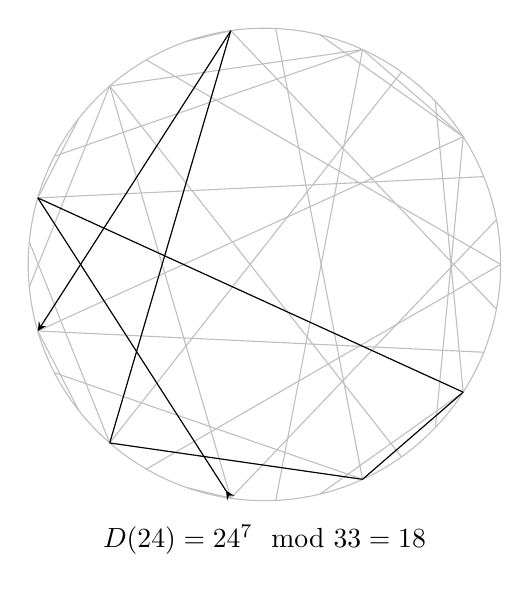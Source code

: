 \draw[thin,color=lightgray](2.946,0.568)to(-0.427,-2.969);\draw[thin,color=lightgray](2.785,1.115)to(-2.878,0.845);\draw[thin,color=lightgray](2.524,1.622)to(1.246,2.729);\draw[thin,color=lightgray](2.171,2.07)to(2.524,-1.622);\draw[thin,color=lightgray](1.74,2.444)to(-1.965,-2.267);\draw[thin,color=lightgray](1.246,2.729)to(-1.965,2.267);\draw[thin,color=lightgray](0.707,2.915)to(2.524,1.622);\draw[thin,color=lightgray](0.143,2.997)to(1.246,-2.729);\draw[thin,color=lightgray](-0.427,2.969)to(-2.878,-0.845);\draw[thin,color=lightgray](-0.981,2.835)to(-0.427,2.969);\draw[thin,color=lightgray](-1.5,2.598)to(3.0,0.0);\draw[thin,color=lightgray](-1.965,2.267)to(-0.427,-2.969);\draw[thin,color=lightgray](-2.358,1.854)to(-2.878,0.845);\draw[thin,color=lightgray](-2.667,1.375)to(1.246,2.729);\draw[thin,color=lightgray](-2.878,0.845)to(2.524,-1.622);\draw[thin,color=lightgray](-2.986,0.285)to(-1.965,-2.267);\draw[thin,color=lightgray](-2.986,-0.285)to(-1.965,2.267);\draw[thin,color=lightgray](-2.878,-0.845)to(2.524,1.622);\draw[thin,color=lightgray](-2.667,-1.375)to(1.246,-2.729);\draw[thin,color=lightgray](-2.358,-1.854)to(-2.878,-0.845);\draw[thin,color=lightgray](-1.965,-2.267)to(-0.427,2.969);\draw[thin,color=lightgray](-1.5,-2.598)to(3.0,0.0);\draw[thin,color=lightgray](-0.981,-2.835)to(-0.427,-2.969);\draw[thin,color=lightgray](-0.427,-2.969)to(-2.878,0.845);\draw[thin,color=lightgray](0.143,-2.997)to(1.246,2.729);\draw[thin,color=lightgray](0.707,-2.915)to(2.524,-1.622);\draw[thin,color=lightgray](1.246,-2.729)to(-1.965,-2.267);\draw[thin,color=lightgray](1.74,-2.444)to(-1.965,2.267);\draw[thin,color=lightgray](2.171,-2.07)to(2.524,1.622);\draw[thin,color=lightgray](2.524,-1.622)to(1.246,-2.729);\draw[thin,color=lightgray](2.785,-1.115)to(-2.878,-0.845);\draw[thin,color=lightgray](2.946,-0.568)to(-0.427,2.969);\draw[thin,color=lightgray](3.0,-0.0)to(3.0,0.0);\draw[color=lightgray](0,0)circle( 3.0E+00);\draw[thin,stealth reversed-](-0.427,-2.969)to(-2.878,0.845);\draw[thin](-2.878,0.845)to(2.524,-1.622);\draw[thin](2.524,-1.622)to(1.246,-2.729);\draw[thin](1.246,-2.729)to(-1.965,-2.267);\draw[thin](-1.965,-2.267)to(-0.427,2.969);\draw[thin,-stealth](-0.427,2.969)to(-2.878,-0.845);\node(T)at(0,-3.5) {\(D(24) = 24^{7}\mod 33 = 18\)};
